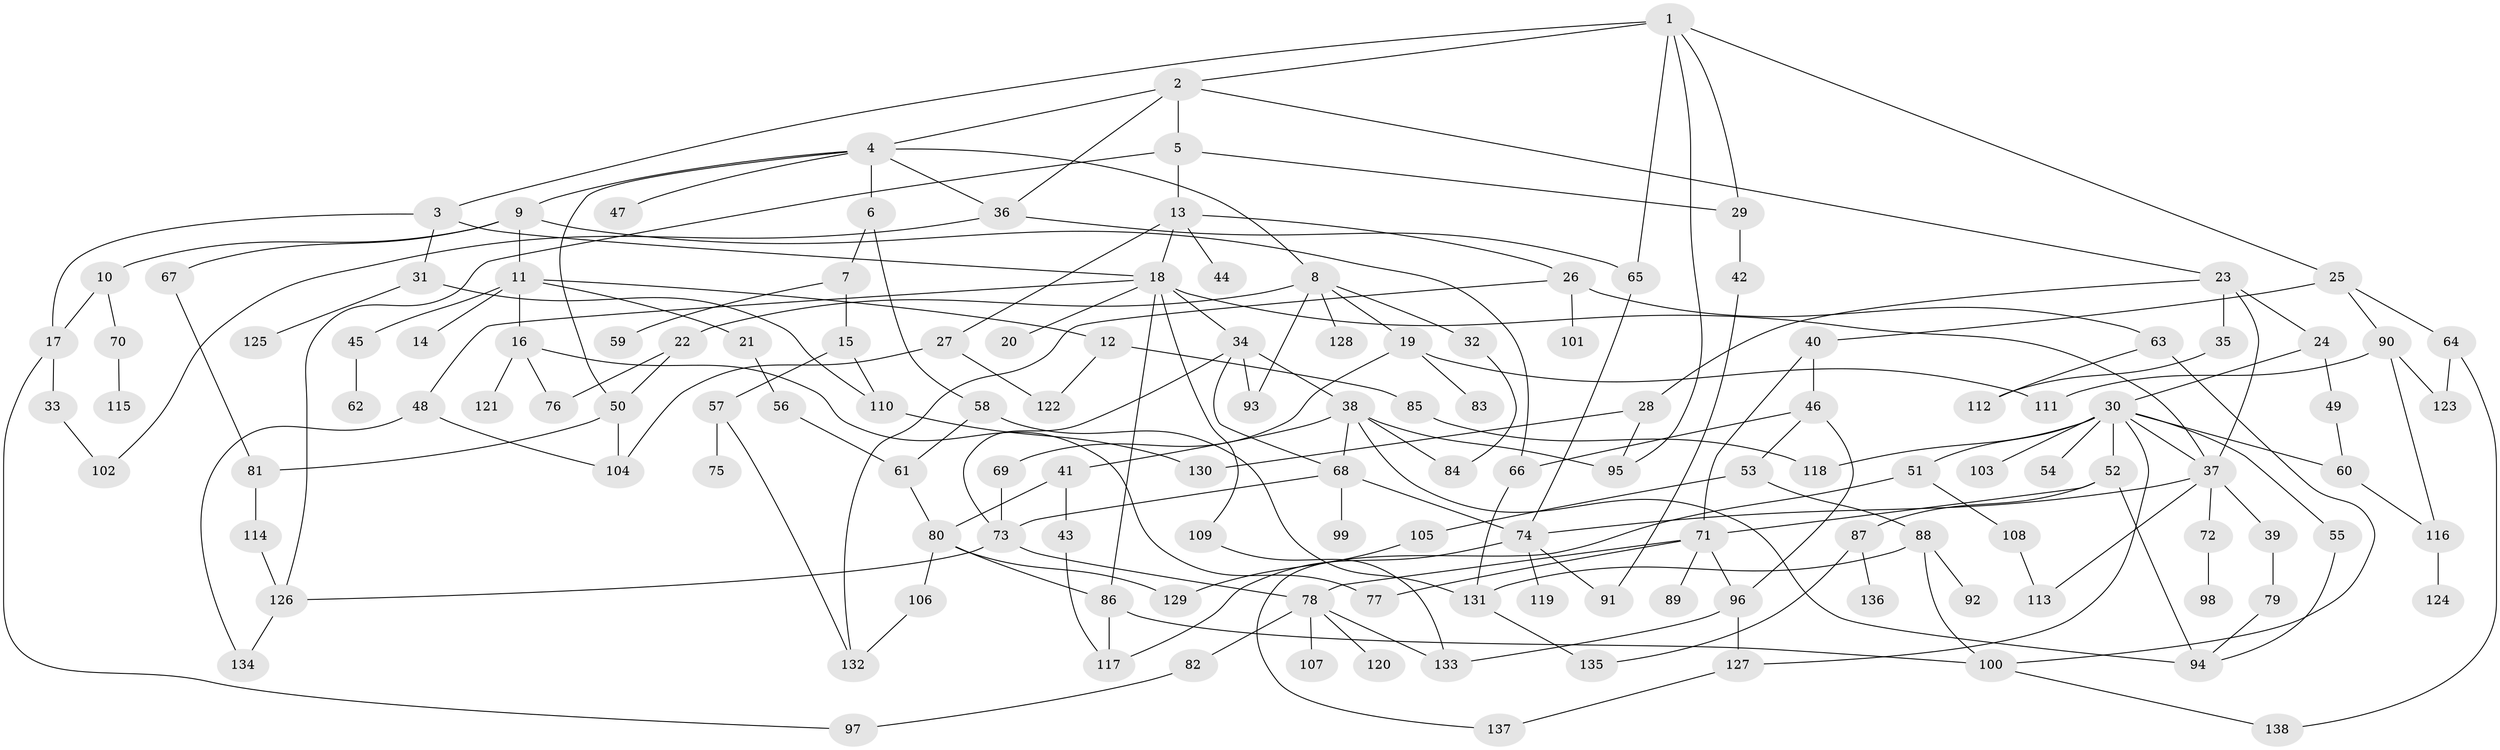 // Generated by graph-tools (version 1.1) at 2025/01/03/09/25 03:01:02]
// undirected, 138 vertices, 200 edges
graph export_dot {
graph [start="1"]
  node [color=gray90,style=filled];
  1;
  2;
  3;
  4;
  5;
  6;
  7;
  8;
  9;
  10;
  11;
  12;
  13;
  14;
  15;
  16;
  17;
  18;
  19;
  20;
  21;
  22;
  23;
  24;
  25;
  26;
  27;
  28;
  29;
  30;
  31;
  32;
  33;
  34;
  35;
  36;
  37;
  38;
  39;
  40;
  41;
  42;
  43;
  44;
  45;
  46;
  47;
  48;
  49;
  50;
  51;
  52;
  53;
  54;
  55;
  56;
  57;
  58;
  59;
  60;
  61;
  62;
  63;
  64;
  65;
  66;
  67;
  68;
  69;
  70;
  71;
  72;
  73;
  74;
  75;
  76;
  77;
  78;
  79;
  80;
  81;
  82;
  83;
  84;
  85;
  86;
  87;
  88;
  89;
  90;
  91;
  92;
  93;
  94;
  95;
  96;
  97;
  98;
  99;
  100;
  101;
  102;
  103;
  104;
  105;
  106;
  107;
  108;
  109;
  110;
  111;
  112;
  113;
  114;
  115;
  116;
  117;
  118;
  119;
  120;
  121;
  122;
  123;
  124;
  125;
  126;
  127;
  128;
  129;
  130;
  131;
  132;
  133;
  134;
  135;
  136;
  137;
  138;
  1 -- 2;
  1 -- 3;
  1 -- 25;
  1 -- 29;
  1 -- 95;
  1 -- 65;
  2 -- 4;
  2 -- 5;
  2 -- 23;
  2 -- 36;
  3 -- 31;
  3 -- 17;
  3 -- 18;
  4 -- 6;
  4 -- 8;
  4 -- 9;
  4 -- 47;
  4 -- 36;
  4 -- 50;
  5 -- 13;
  5 -- 126;
  5 -- 29;
  6 -- 7;
  6 -- 58;
  7 -- 15;
  7 -- 59;
  8 -- 19;
  8 -- 22;
  8 -- 32;
  8 -- 128;
  8 -- 93;
  9 -- 10;
  9 -- 11;
  9 -- 66;
  9 -- 67;
  10 -- 17;
  10 -- 70;
  11 -- 12;
  11 -- 14;
  11 -- 16;
  11 -- 21;
  11 -- 45;
  12 -- 85;
  12 -- 122;
  13 -- 18;
  13 -- 26;
  13 -- 27;
  13 -- 44;
  15 -- 57;
  15 -- 110;
  16 -- 76;
  16 -- 77;
  16 -- 121;
  17 -- 33;
  17 -- 97;
  18 -- 20;
  18 -- 34;
  18 -- 48;
  18 -- 109;
  18 -- 86;
  18 -- 37;
  19 -- 69;
  19 -- 83;
  19 -- 111;
  21 -- 56;
  22 -- 50;
  22 -- 76;
  23 -- 24;
  23 -- 28;
  23 -- 35;
  23 -- 37;
  24 -- 30;
  24 -- 49;
  25 -- 40;
  25 -- 64;
  25 -- 90;
  26 -- 63;
  26 -- 101;
  26 -- 132;
  27 -- 122;
  27 -- 104;
  28 -- 130;
  28 -- 95;
  29 -- 42;
  30 -- 37;
  30 -- 51;
  30 -- 52;
  30 -- 54;
  30 -- 55;
  30 -- 103;
  30 -- 127;
  30 -- 60;
  30 -- 118;
  31 -- 110;
  31 -- 125;
  32 -- 84;
  33 -- 102;
  34 -- 38;
  34 -- 68;
  34 -- 73;
  34 -- 93;
  35 -- 112;
  36 -- 65;
  36 -- 102;
  37 -- 39;
  37 -- 72;
  37 -- 113;
  37 -- 74;
  38 -- 41;
  38 -- 94;
  38 -- 84;
  38 -- 95;
  38 -- 68;
  39 -- 79;
  40 -- 46;
  40 -- 71;
  41 -- 43;
  41 -- 80;
  42 -- 91;
  43 -- 117;
  45 -- 62;
  46 -- 53;
  46 -- 96;
  46 -- 66;
  48 -- 134;
  48 -- 104;
  49 -- 60;
  50 -- 81;
  50 -- 104;
  51 -- 108;
  51 -- 137;
  52 -- 87;
  52 -- 94;
  52 -- 71;
  53 -- 88;
  53 -- 105;
  55 -- 94;
  56 -- 61;
  57 -- 75;
  57 -- 132;
  58 -- 61;
  58 -- 131;
  60 -- 116;
  61 -- 80;
  63 -- 112;
  63 -- 100;
  64 -- 123;
  64 -- 138;
  65 -- 74;
  66 -- 131;
  67 -- 81;
  68 -- 99;
  68 -- 73;
  68 -- 74;
  69 -- 73;
  70 -- 115;
  71 -- 78;
  71 -- 89;
  71 -- 96;
  71 -- 77;
  72 -- 98;
  73 -- 126;
  73 -- 78;
  74 -- 91;
  74 -- 119;
  74 -- 117;
  78 -- 82;
  78 -- 107;
  78 -- 120;
  78 -- 133;
  79 -- 94;
  80 -- 86;
  80 -- 106;
  80 -- 129;
  81 -- 114;
  82 -- 97;
  85 -- 118;
  86 -- 100;
  86 -- 117;
  87 -- 135;
  87 -- 136;
  88 -- 92;
  88 -- 100;
  88 -- 131;
  90 -- 111;
  90 -- 116;
  90 -- 123;
  96 -- 127;
  96 -- 133;
  100 -- 138;
  105 -- 129;
  106 -- 132;
  108 -- 113;
  109 -- 133;
  110 -- 130;
  114 -- 126;
  116 -- 124;
  126 -- 134;
  127 -- 137;
  131 -- 135;
}
